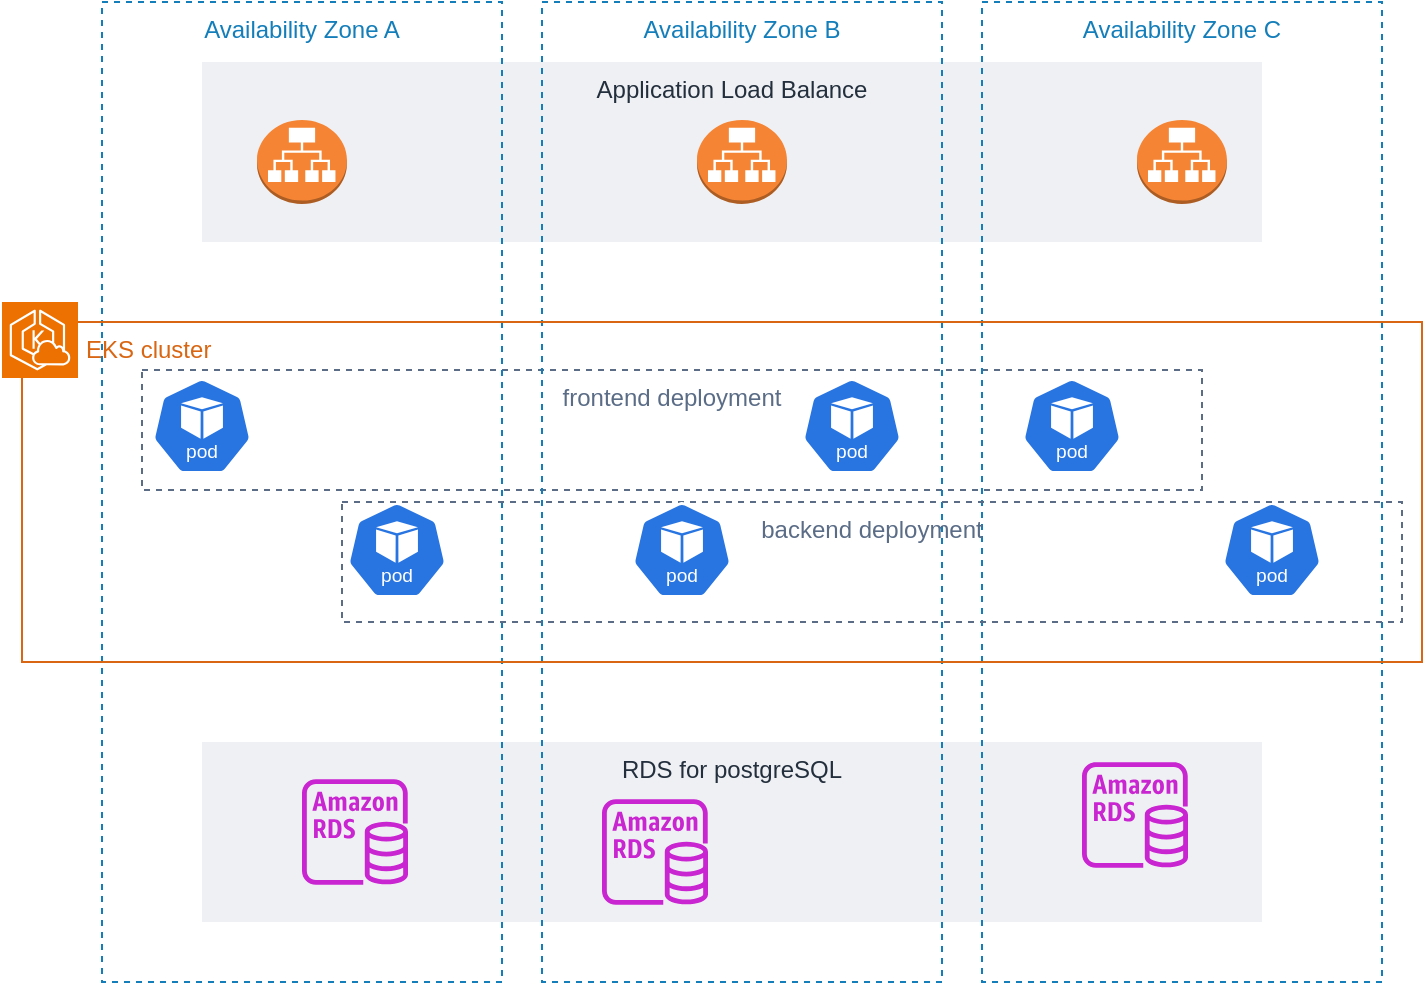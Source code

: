 <mxfile version="24.6.4" type="device">
  <diagram name="Page-1" id="GFoOX6qpdg9bAy0W-bD2">
    <mxGraphModel dx="1256" dy="662" grid="1" gridSize="10" guides="1" tooltips="1" connect="1" arrows="1" fold="1" page="1" pageScale="1" pageWidth="850" pageHeight="1100" math="0" shadow="0">
      <root>
        <mxCell id="0" />
        <mxCell id="1" parent="0" />
        <mxCell id="4sd-aE-bMDyqSW2USKCV-22" value="RDS for postgreSQL" style="fillColor=#EFF0F3;strokeColor=none;dashed=0;verticalAlign=top;fontStyle=0;fontColor=#232F3D;whiteSpace=wrap;html=1;" vertex="1" parent="1">
          <mxGeometry x="210" y="440" width="530" height="90" as="geometry" />
        </mxCell>
        <mxCell id="4sd-aE-bMDyqSW2USKCV-21" value="frontend deployment" style="fillColor=none;strokeColor=#5A6C86;dashed=1;verticalAlign=top;fontStyle=0;fontColor=#5A6C86;whiteSpace=wrap;html=1;" vertex="1" parent="1">
          <mxGeometry x="180" y="254" width="530" height="60" as="geometry" />
        </mxCell>
        <mxCell id="4sd-aE-bMDyqSW2USKCV-9" value="Application Load Balance" style="fillColor=#EFF0F3;strokeColor=none;dashed=0;verticalAlign=top;fontStyle=0;fontColor=#232F3D;whiteSpace=wrap;html=1;" vertex="1" parent="1">
          <mxGeometry x="210" y="100" width="530" height="90" as="geometry" />
        </mxCell>
        <mxCell id="4sd-aE-bMDyqSW2USKCV-1" value="Availability Zone A" style="fillColor=none;strokeColor=#147EBA;dashed=1;verticalAlign=top;fontStyle=0;fontColor=#147EBA;whiteSpace=wrap;html=1;" vertex="1" parent="1">
          <mxGeometry x="160" y="70" width="200" height="490" as="geometry" />
        </mxCell>
        <mxCell id="4sd-aE-bMDyqSW2USKCV-2" value="Availability Zone B" style="fillColor=none;strokeColor=#147EBA;dashed=1;verticalAlign=top;fontStyle=0;fontColor=#147EBA;whiteSpace=wrap;html=1;" vertex="1" parent="1">
          <mxGeometry x="380" y="70" width="200" height="490" as="geometry" />
        </mxCell>
        <mxCell id="4sd-aE-bMDyqSW2USKCV-3" value="Availability Zone C" style="fillColor=none;strokeColor=#147EBA;dashed=1;verticalAlign=top;fontStyle=0;fontColor=#147EBA;whiteSpace=wrap;html=1;" vertex="1" parent="1">
          <mxGeometry x="600" y="70" width="200" height="490" as="geometry" />
        </mxCell>
        <mxCell id="4sd-aE-bMDyqSW2USKCV-5" value="EKS cluster" style="points=[[0,0],[0.25,0],[0.5,0],[0.75,0],[1,0],[1,0.25],[1,0.5],[1,0.75],[1,1],[0.75,1],[0.5,1],[0.25,1],[0,1],[0,0.75],[0,0.5],[0,0.25]];outlineConnect=0;gradientColor=none;html=1;whiteSpace=wrap;fontSize=12;fontStyle=0;container=1;pointerEvents=0;collapsible=0;recursiveResize=0;shape=mxgraph.aws4.group;grIcon=mxgraph.aws4.group_spot_fleet;strokeColor=#D86613;fillColor=none;verticalAlign=top;align=left;spacingLeft=30;fontColor=#D86613;dashed=0;" vertex="1" parent="1">
          <mxGeometry x="120" y="230" width="700" height="170" as="geometry" />
        </mxCell>
        <mxCell id="4sd-aE-bMDyqSW2USKCV-4" value="" style="sketch=0;points=[[0,0,0],[0.25,0,0],[0.5,0,0],[0.75,0,0],[1,0,0],[0,1,0],[0.25,1,0],[0.5,1,0],[0.75,1,0],[1,1,0],[0,0.25,0],[0,0.5,0],[0,0.75,0],[1,0.25,0],[1,0.5,0],[1,0.75,0]];outlineConnect=0;fontColor=#232F3E;fillColor=#ED7100;strokeColor=#ffffff;dashed=0;verticalLabelPosition=bottom;verticalAlign=top;align=center;html=1;fontSize=12;fontStyle=0;aspect=fixed;shape=mxgraph.aws4.resourceIcon;resIcon=mxgraph.aws4.eks_cloud;" vertex="1" parent="4sd-aE-bMDyqSW2USKCV-5">
          <mxGeometry x="-10" y="-10" width="38" height="38" as="geometry" />
        </mxCell>
        <mxCell id="4sd-aE-bMDyqSW2USKCV-13" value="" style="aspect=fixed;sketch=0;html=1;dashed=0;whitespace=wrap;verticalLabelPosition=bottom;verticalAlign=top;fillColor=#2875E2;strokeColor=#ffffff;points=[[0.005,0.63,0],[0.1,0.2,0],[0.9,0.2,0],[0.5,0,0],[0.995,0.63,0],[0.72,0.99,0],[0.5,1,0],[0.28,0.99,0]];shape=mxgraph.kubernetes.icon2;kubernetesLabel=1;prIcon=pod" vertex="1" parent="4sd-aE-bMDyqSW2USKCV-5">
          <mxGeometry x="65" y="28" width="50" height="48" as="geometry" />
        </mxCell>
        <mxCell id="4sd-aE-bMDyqSW2USKCV-17" value="" style="aspect=fixed;sketch=0;html=1;dashed=0;whitespace=wrap;verticalLabelPosition=bottom;verticalAlign=top;fillColor=#2875E2;strokeColor=#ffffff;points=[[0.005,0.63,0],[0.1,0.2,0],[0.9,0.2,0],[0.5,0,0],[0.995,0.63,0],[0.72,0.99,0],[0.5,1,0],[0.28,0.99,0]];shape=mxgraph.kubernetes.icon2;kubernetesLabel=1;prIcon=pod" vertex="1" parent="4sd-aE-bMDyqSW2USKCV-5">
          <mxGeometry x="500" y="28" width="50" height="48" as="geometry" />
        </mxCell>
        <mxCell id="4sd-aE-bMDyqSW2USKCV-18" value="" style="aspect=fixed;sketch=0;html=1;dashed=0;whitespace=wrap;verticalLabelPosition=bottom;verticalAlign=top;fillColor=#2875E2;strokeColor=#ffffff;points=[[0.005,0.63,0],[0.1,0.2,0],[0.9,0.2,0],[0.5,0,0],[0.995,0.63,0],[0.72,0.99,0],[0.5,1,0],[0.28,0.99,0]];shape=mxgraph.kubernetes.icon2;kubernetesLabel=1;prIcon=pod" vertex="1" parent="4sd-aE-bMDyqSW2USKCV-5">
          <mxGeometry x="600" y="90" width="50" height="48" as="geometry" />
        </mxCell>
        <mxCell id="4sd-aE-bMDyqSW2USKCV-15" value="" style="aspect=fixed;sketch=0;html=1;dashed=0;whitespace=wrap;verticalLabelPosition=bottom;verticalAlign=top;fillColor=#2875E2;strokeColor=#ffffff;points=[[0.005,0.63,0],[0.1,0.2,0],[0.9,0.2,0],[0.5,0,0],[0.995,0.63,0],[0.72,0.99,0],[0.5,1,0],[0.28,0.99,0]];shape=mxgraph.kubernetes.icon2;kubernetesLabel=1;prIcon=pod" vertex="1" parent="4sd-aE-bMDyqSW2USKCV-5">
          <mxGeometry x="390" y="28" width="50" height="48" as="geometry" />
        </mxCell>
        <mxCell id="4sd-aE-bMDyqSW2USKCV-6" value="" style="outlineConnect=0;dashed=0;verticalLabelPosition=bottom;verticalAlign=top;align=center;html=1;shape=mxgraph.aws3.application_load_balancer;fillColor=#F58534;gradientColor=none;" vertex="1" parent="1">
          <mxGeometry x="237.5" y="129" width="45" height="42" as="geometry" />
        </mxCell>
        <mxCell id="4sd-aE-bMDyqSW2USKCV-7" value="" style="outlineConnect=0;dashed=0;verticalLabelPosition=bottom;verticalAlign=top;align=center;html=1;shape=mxgraph.aws3.application_load_balancer;fillColor=#F58534;gradientColor=none;" vertex="1" parent="1">
          <mxGeometry x="457.5" y="129" width="45" height="42" as="geometry" />
        </mxCell>
        <mxCell id="4sd-aE-bMDyqSW2USKCV-8" value="" style="outlineConnect=0;dashed=0;verticalLabelPosition=bottom;verticalAlign=top;align=center;html=1;shape=mxgraph.aws3.application_load_balancer;fillColor=#F58534;gradientColor=none;" vertex="1" parent="1">
          <mxGeometry x="677.5" y="129" width="45" height="42" as="geometry" />
        </mxCell>
        <mxCell id="4sd-aE-bMDyqSW2USKCV-14" value="" style="aspect=fixed;sketch=0;html=1;dashed=0;whitespace=wrap;verticalLabelPosition=bottom;verticalAlign=top;fillColor=#2875E2;strokeColor=#ffffff;points=[[0.005,0.63,0],[0.1,0.2,0],[0.9,0.2,0],[0.5,0,0],[0.995,0.63,0],[0.72,0.99,0],[0.5,1,0],[0.28,0.99,0]];shape=mxgraph.kubernetes.icon2;kubernetesLabel=1;prIcon=pod" vertex="1" parent="1">
          <mxGeometry x="282.5" y="320" width="50" height="48" as="geometry" />
        </mxCell>
        <mxCell id="4sd-aE-bMDyqSW2USKCV-20" value="backend deployment" style="fillColor=none;strokeColor=#5A6C86;dashed=1;verticalAlign=top;fontStyle=0;fontColor=#5A6C86;whiteSpace=wrap;html=1;" vertex="1" parent="1">
          <mxGeometry x="280" y="320" width="530" height="60" as="geometry" />
        </mxCell>
        <mxCell id="4sd-aE-bMDyqSW2USKCV-16" value="" style="aspect=fixed;sketch=0;html=1;dashed=0;whitespace=wrap;verticalLabelPosition=bottom;verticalAlign=top;fillColor=#2875E2;strokeColor=#ffffff;points=[[0.005,0.63,0],[0.1,0.2,0],[0.9,0.2,0],[0.5,0,0],[0.995,0.63,0],[0.72,0.99,0],[0.5,1,0],[0.28,0.99,0]];shape=mxgraph.kubernetes.icon2;kubernetesLabel=1;prIcon=pod" vertex="1" parent="1">
          <mxGeometry x="425" y="320" width="50" height="48" as="geometry" />
        </mxCell>
        <mxCell id="4sd-aE-bMDyqSW2USKCV-23" value="" style="sketch=0;outlineConnect=0;fontColor=#232F3E;gradientColor=none;fillColor=#C925D1;strokeColor=none;dashed=0;verticalLabelPosition=bottom;verticalAlign=top;align=center;html=1;fontSize=12;fontStyle=0;aspect=fixed;pointerEvents=1;shape=mxgraph.aws4.rds_instance;" vertex="1" parent="1">
          <mxGeometry x="260" y="458.5" width="53" height="53" as="geometry" />
        </mxCell>
        <mxCell id="4sd-aE-bMDyqSW2USKCV-24" value="" style="sketch=0;outlineConnect=0;fontColor=#232F3E;gradientColor=none;fillColor=#C925D1;strokeColor=none;dashed=0;verticalLabelPosition=bottom;verticalAlign=top;align=center;html=1;fontSize=12;fontStyle=0;aspect=fixed;pointerEvents=1;shape=mxgraph.aws4.rds_instance;" vertex="1" parent="1">
          <mxGeometry x="410" y="468.5" width="53" height="53" as="geometry" />
        </mxCell>
        <mxCell id="4sd-aE-bMDyqSW2USKCV-25" value="" style="sketch=0;outlineConnect=0;fontColor=#232F3E;gradientColor=none;fillColor=#C925D1;strokeColor=none;dashed=0;verticalLabelPosition=bottom;verticalAlign=top;align=center;html=1;fontSize=12;fontStyle=0;aspect=fixed;pointerEvents=1;shape=mxgraph.aws4.rds_instance;" vertex="1" parent="1">
          <mxGeometry x="650" y="450" width="53" height="53" as="geometry" />
        </mxCell>
      </root>
    </mxGraphModel>
  </diagram>
</mxfile>
